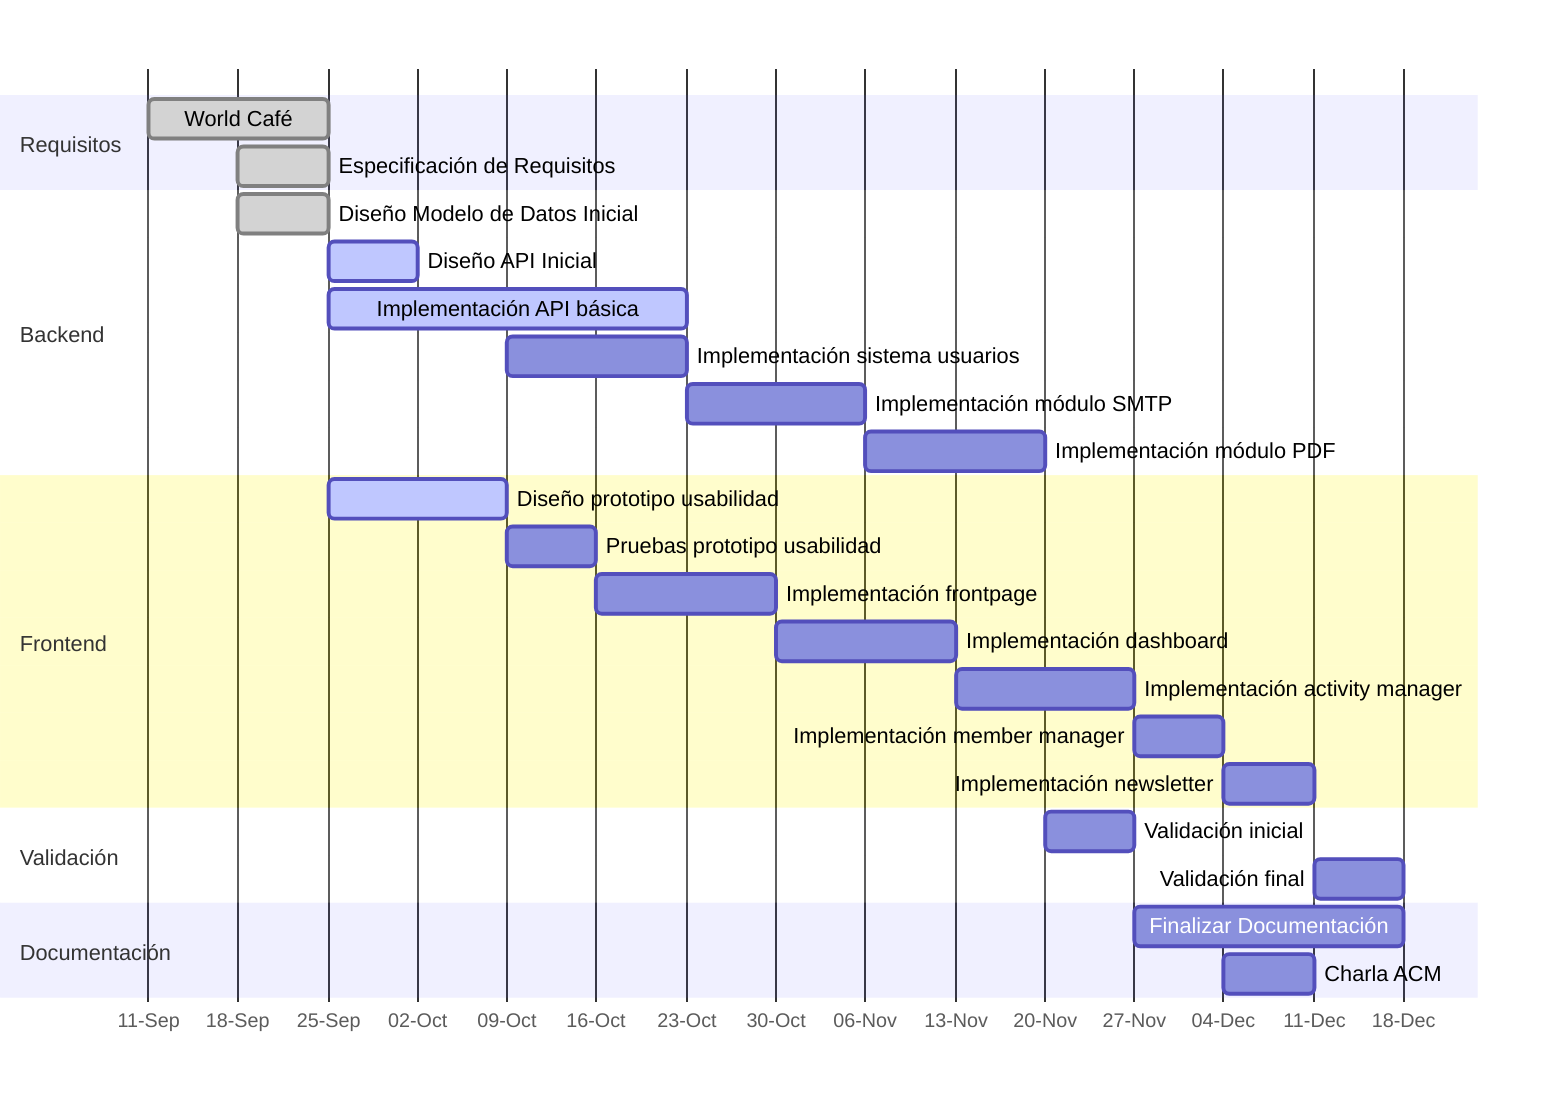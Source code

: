 gantt
  dateFormat YYYY-MM-DD
  axisFormat %d-%b
  tickInterval 1week
  weekday monday

  section Requisitos
    World Café                            :done,    rWorldCafe,     2023-09-11, 2w
    Especificación de Requisitos          :done,    rRequisites,    2023-09-18, 1w
  
  section Backend
    Diseño Modelo de Datos Inicial        :done,    bDBDesign,      2023-09-18, 1w 
    Diseño API Inicial                    :active,  bAPIDesign,     2023-09-25, 1w
    Implementación API básica             :active,  bAPIImpl,       2023-09-25, 4w
    Implementación sistema usuarios       :         bUserSystem,    2023-10-09, 2w
    Implementación módulo SMTP            :         bSMTP,          2023-10-23, 2w
    Implementación módulo PDF             :         bPDF,           2023-11-06, 2w


  section Frontend
    Diseño prototipo usabilidad           :active,  fLowResProt,    2023-09-25, 2w
    Pruebas prototipo usabilidad          :         fLowResTest,    2023-10-09, 1w
    Implementación frontpage              :         fFrontpage,     2023-10-16, 2w
    Implementación dashboard              :         fDashboard,     2023-10-30, 2w
    Implementación activity manager       :         fActManager,    2023-11-13, 2w
    Implementación member manager         :         fMemberManager, 2023-11-27, 1w
    Implementación newsletter             :         fNewsletter,    2023-12-04, 1w


  section Validación
    Validación inicial                    :         vInicial,       2023-11-20, 1w
    Validación final                      :         vFinal,         2023-12-11, 1w

  section Documentación
    Finalizar Documentación               :         dDocs,          2023-11-27, 3w
    Charla ACM                            :         dCharla,        2023-12-04, 1w